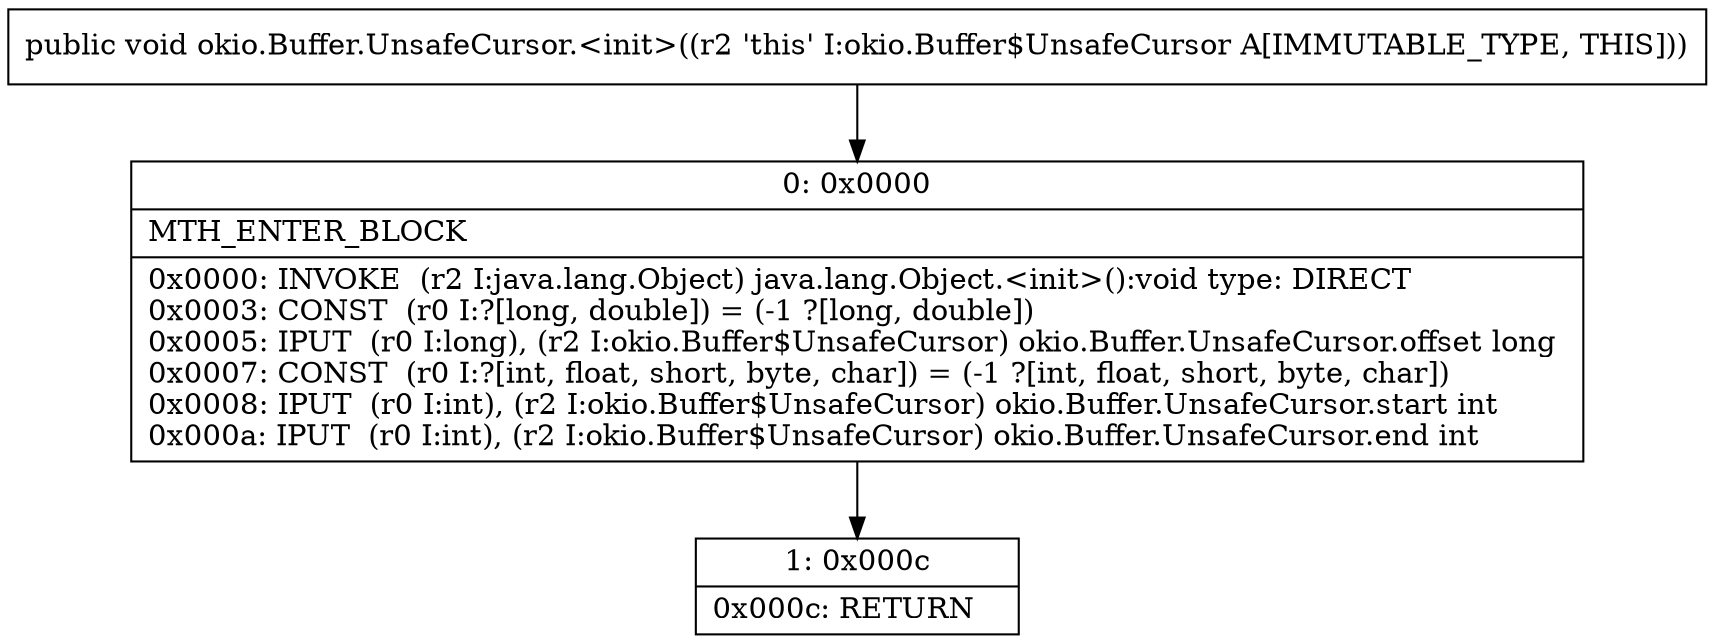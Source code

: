 digraph "CFG forokio.Buffer.UnsafeCursor.\<init\>()V" {
Node_0 [shape=record,label="{0\:\ 0x0000|MTH_ENTER_BLOCK\l|0x0000: INVOKE  (r2 I:java.lang.Object) java.lang.Object.\<init\>():void type: DIRECT \l0x0003: CONST  (r0 I:?[long, double]) = (\-1 ?[long, double]) \l0x0005: IPUT  (r0 I:long), (r2 I:okio.Buffer$UnsafeCursor) okio.Buffer.UnsafeCursor.offset long \l0x0007: CONST  (r0 I:?[int, float, short, byte, char]) = (\-1 ?[int, float, short, byte, char]) \l0x0008: IPUT  (r0 I:int), (r2 I:okio.Buffer$UnsafeCursor) okio.Buffer.UnsafeCursor.start int \l0x000a: IPUT  (r0 I:int), (r2 I:okio.Buffer$UnsafeCursor) okio.Buffer.UnsafeCursor.end int \l}"];
Node_1 [shape=record,label="{1\:\ 0x000c|0x000c: RETURN   \l}"];
MethodNode[shape=record,label="{public void okio.Buffer.UnsafeCursor.\<init\>((r2 'this' I:okio.Buffer$UnsafeCursor A[IMMUTABLE_TYPE, THIS])) }"];
MethodNode -> Node_0;
Node_0 -> Node_1;
}

